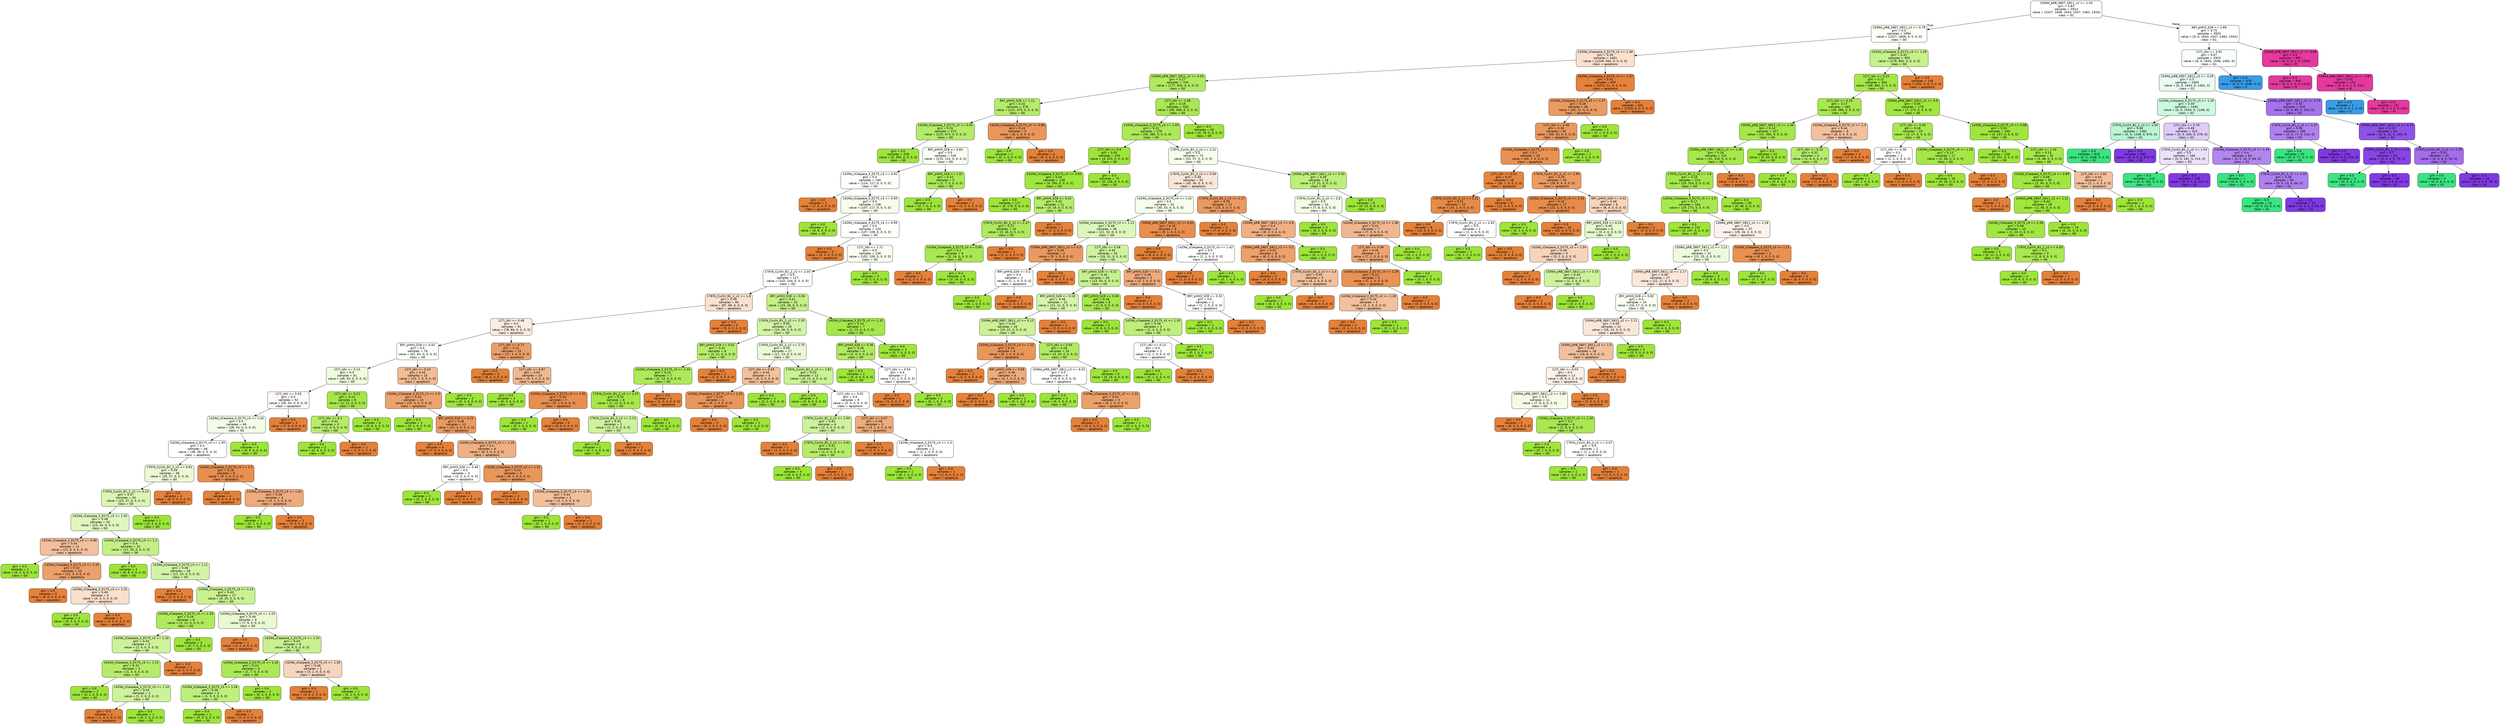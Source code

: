 digraph Tree {
node [shape=box, style="filled, rounded", color="black", fontname="helvetica"] ;
edge [fontname="helvetica"] ;
0 [label="150Nd_pRB_S807_S811_v2 <= 1.43\ngini = 0.83\nsamples = 5914\nvalue = [1527, 1606, 1643, 1547, 1462, 1554]\nclass = G1", fillcolor="#fefffe"] ;
1 [label="150Nd_pRB_S807_S811_v2 <= 0.79\ngini = 0.5\nsamples = 1994\nvalue = [1527, 1606, 0, 0, 0, 0]\nclass = G0", fillcolor="#fafef5"] ;
0 -> 1 [labeldistance=2.5, labelangle=45, headlabel="True"] ;
2 [label="142Nd_cCaspase_3_D175_v3 <= 1.48\ngini = 0.49\nsamples = 1401\nvalue = [1249, 944, 0, 0, 0, 0]\nclass = apoptosis", fillcolor="#f9e0cf"] ;
1 -> 2 ;
3 [label="150Nd_pRB_S807_S811_v2 <= 0.02\ngini = 0.27\nsamples = 704\nvalue = [177, 933, 0, 0, 0, 0]\nclass = G0", fillcolor="#b0ea5f"] ;
2 -> 3 ;
4 [label="89Y_pHH3_S28 <= 1.11\ngini = 0.32\nsamples = 378\nvalue = [121, 475, 0, 0, 0, 0]\nclass = G0", fillcolor="#b6ec6b"] ;
3 -> 4 ;
5 [label="142Nd_cCaspase_3_D175_v3 <= 0.91\ngini = 0.31\nsamples = 373\nvalue = [115, 474, 0, 0, 0, 0]\nclass = G0", fillcolor="#b5eb69"] ;
4 -> 5 ;
6 [label="gini = 0.0\nsamples = 228\nvalue = [0, 350, 0, 0, 0, 0]\nclass = G0", fillcolor="#9de539"] ;
5 -> 6 ;
7 [label="89Y_pHH3_S28 <= 0.83\ngini = 0.5\nsamples = 145\nvalue = [115, 124, 0, 0, 0, 0]\nclass = G0", fillcolor="#f8fdf1"] ;
5 -> 7 ;
8 [label="142Nd_cCaspase_3_D175_v3 <= 0.92\ngini = 0.5\nsamples = 140\nvalue = [114, 117, 0, 0, 0, 0]\nclass = G0", fillcolor="#fcfefa"] ;
7 -> 8 ;
9 [label="gini = 0.0\nsamples = 2\nvalue = [7, 0, 0, 0, 0, 0]\nclass = apoptosis", fillcolor="#e58139"] ;
8 -> 9 ;
10 [label="142Nd_cCaspase_3_D175_v3 <= 0.93\ngini = 0.5\nsamples = 138\nvalue = [107, 117, 0, 0, 0, 0]\nclass = G0", fillcolor="#f7fdee"] ;
8 -> 10 ;
11 [label="gini = 0.0\nsamples = 5\nvalue = [0, 8, 0, 0, 0, 0]\nclass = G0", fillcolor="#9de539"] ;
10 -> 11 ;
12 [label="142Nd_cCaspase_3_D175_v3 <= 0.95\ngini = 0.5\nsamples = 133\nvalue = [107, 109, 0, 0, 0, 0]\nclass = G0", fillcolor="#fdfffb"] ;
10 -> 12 ;
13 [label="gini = 0.0\nsamples = 3\nvalue = [5, 0, 0, 0, 0, 0]\nclass = apoptosis", fillcolor="#e58139"] ;
12 -> 13 ;
14 [label="127I_IdU <= 1.71\ngini = 0.5\nsamples = 130\nvalue = [102, 109, 0, 0, 0, 0]\nclass = G0", fillcolor="#f9fdf2"] ;
12 -> 14 ;
15 [label="176Yb_Cyclin_B1_2_v2 <= 2.03\ngini = 0.5\nsamples = 127\nvalue = [102, 104, 0, 0, 0, 0]\nclass = G0", fillcolor="#fdfefb"] ;
14 -> 15 ;
16 [label="176Yb_Cyclin_B1_2_v2 <= 1.8\ngini = 0.49\nsamples = 95\nvalue = [87, 66, 0, 0, 0, 0]\nclass = apoptosis", fillcolor="#f9e1cf"] ;
15 -> 16 ;
17 [label="127I_IdU <= 0.48\ngini = 0.5\nsamples = 91\nvalue = [78, 66, 0, 0, 0, 0]\nclass = apoptosis", fillcolor="#fbece1"] ;
16 -> 17 ;
18 [label="89Y_pHH3_S28 <= 0.02\ngini = 0.5\nsamples = 76\nvalue = [61, 62, 0, 0, 0, 0]\nclass = G0", fillcolor="#fdfffc"] ;
17 -> 18 ;
19 [label="127I_IdU <= 0.13\ngini = 0.5\nsamples = 61\nvalue = [46, 55, 0, 0, 0, 0]\nclass = G0", fillcolor="#effbdf"] ;
18 -> 19 ;
20 [label="127I_IdU <= 0.03\ngini = 0.5\nsamples = 52\nvalue = [45, 43, 0, 0, 0, 0]\nclass = apoptosis", fillcolor="#fef9f6"] ;
19 -> 20 ;
21 [label="142Nd_cCaspase_3_D175_v3 <= 1.42\ngini = 0.5\nsamples = 49\nvalue = [38, 43, 0, 0, 0, 0]\nclass = G0", fillcolor="#f4fce8"] ;
20 -> 21 ;
22 [label="142Nd_cCaspase_3_D175_v3 <= 1.35\ngini = 0.5\nsamples = 46\nvalue = [38, 38, 0, 0, 0, 0]\nclass = apoptosis", fillcolor="#ffffff"] ;
21 -> 22 ;
23 [label="176Yb_Cyclin_B1_2_v2 <= 0.61\ngini = 0.49\nsamples = 38\nvalue = [29, 37, 0, 0, 0, 0]\nclass = G0", fillcolor="#eaf9d4"] ;
22 -> 23 ;
24 [label="176Yb_Cyclin_B1_2_v2 <= 0.23\ngini = 0.47\nsamples = 34\nvalue = [23, 37, 0, 0, 0, 0]\nclass = G0", fillcolor="#daf5b4"] ;
23 -> 24 ;
25 [label="142Nd_cCaspase_3_D175_v3 <= 1.02\ngini = 0.48\nsamples = 33\nvalue = [23, 34, 0, 0, 0, 0]\nclass = G0", fillcolor="#dff7bf"] ;
24 -> 25 ;
26 [label="142Nd_cCaspase_3_D175_v3 <= 0.96\ngini = 0.44\nsamples = 11\nvalue = [12, 6, 0, 0, 0, 0]\nclass = apoptosis", fillcolor="#f2c09c"] ;
25 -> 26 ;
27 [label="gini = 0.0\nsamples = 1\nvalue = [0, 3, 0, 0, 0, 0]\nclass = G0", fillcolor="#9de539"] ;
26 -> 27 ;
28 [label="142Nd_cCaspase_3_D175_v3 <= 1.01\ngini = 0.32\nsamples = 10\nvalue = [12, 3, 0, 0, 0, 0]\nclass = apoptosis", fillcolor="#eca06a"] ;
26 -> 28 ;
29 [label="gini = 0.0\nsamples = 5\nvalue = [8, 0, 0, 0, 0, 0]\nclass = apoptosis", fillcolor="#e58139"] ;
28 -> 29 ;
30 [label="142Nd_cCaspase_3_D175_v3 <= 1.01\ngini = 0.49\nsamples = 5\nvalue = [4, 3, 0, 0, 0, 0]\nclass = apoptosis", fillcolor="#f8e0ce"] ;
28 -> 30 ;
31 [label="gini = 0.0\nsamples = 2\nvalue = [0, 3, 0, 0, 0, 0]\nclass = G0", fillcolor="#9de539"] ;
30 -> 31 ;
32 [label="gini = 0.0\nsamples = 3\nvalue = [4, 0, 0, 0, 0, 0]\nclass = apoptosis", fillcolor="#e58139"] ;
30 -> 32 ;
33 [label="142Nd_cCaspase_3_D175_v3 <= 1.1\ngini = 0.4\nsamples = 22\nvalue = [11, 28, 0, 0, 0, 0]\nclass = G0", fillcolor="#c4ef87"] ;
25 -> 33 ;
34 [label="gini = 0.0\nsamples = 4\nvalue = [0, 8, 0, 0, 0, 0]\nclass = G0", fillcolor="#9de539"] ;
33 -> 34 ;
35 [label="142Nd_cCaspase_3_D175_v3 <= 1.11\ngini = 0.46\nsamples = 18\nvalue = [11, 20, 0, 0, 0, 0]\nclass = G0", fillcolor="#d3f3a6"] ;
33 -> 35 ;
36 [label="gini = 0.0\nsamples = 1\nvalue = [2, 0, 0, 0, 0, 0]\nclass = apoptosis", fillcolor="#e58139"] ;
35 -> 36 ;
37 [label="142Nd_cCaspase_3_D175_v3 <= 1.23\ngini = 0.43\nsamples = 17\nvalue = [9, 20, 0, 0, 0, 0]\nclass = G0", fillcolor="#c9f192"] ;
35 -> 37 ;
38 [label="142Nd_cCaspase_3_D175_v3 <= 1.18\ngini = 0.26\nsamples = 8\nvalue = [2, 11, 0, 0, 0, 0]\nclass = G0", fillcolor="#afea5d"] ;
37 -> 38 ;
39 [label="142Nd_cCaspase_3_D175_v3 <= 1.16\ngini = 0.44\nsamples = 5\nvalue = [2, 4, 0, 0, 0, 0]\nclass = G0", fillcolor="#cef29c"] ;
38 -> 39 ;
40 [label="142Nd_cCaspase_3_D175_v3 <= 1.13\ngini = 0.32\nsamples = 4\nvalue = [1, 4, 0, 0, 0, 0]\nclass = G0", fillcolor="#b6ec6a"] ;
39 -> 40 ;
41 [label="gini = 0.0\nsamples = 2\nvalue = [0, 2, 0, 0, 0, 0]\nclass = G0", fillcolor="#9de539"] ;
40 -> 41 ;
42 [label="142Nd_cCaspase_3_D175_v3 <= 1.14\ngini = 0.44\nsamples = 2\nvalue = [1, 2, 0, 0, 0, 0]\nclass = G0", fillcolor="#cef29c"] ;
40 -> 42 ;
43 [label="gini = 0.0\nsamples = 1\nvalue = [1, 0, 0, 0, 0, 0]\nclass = apoptosis", fillcolor="#e58139"] ;
42 -> 43 ;
44 [label="gini = 0.0\nsamples = 1\nvalue = [0, 2, 0, 0, 0, 0]\nclass = G0", fillcolor="#9de539"] ;
42 -> 44 ;
45 [label="gini = 0.0\nsamples = 1\nvalue = [1, 0, 0, 0, 0, 0]\nclass = apoptosis", fillcolor="#e58139"] ;
39 -> 45 ;
46 [label="gini = 0.0\nsamples = 3\nvalue = [0, 7, 0, 0, 0, 0]\nclass = G0", fillcolor="#9de539"] ;
38 -> 46 ;
47 [label="142Nd_cCaspase_3_D175_v3 <= 1.25\ngini = 0.49\nsamples = 9\nvalue = [7, 9, 0, 0, 0, 0]\nclass = G0", fillcolor="#e9f9d3"] ;
37 -> 47 ;
48 [label="gini = 0.0\nsamples = 1\nvalue = [3, 0, 0, 0, 0, 0]\nclass = apoptosis", fillcolor="#e58139"] ;
47 -> 48 ;
49 [label="142Nd_cCaspase_3_D175_v3 <= 1.34\ngini = 0.43\nsamples = 8\nvalue = [4, 9, 0, 0, 0, 0]\nclass = G0", fillcolor="#c9f191"] ;
47 -> 49 ;
50 [label="142Nd_cCaspase_3_D175_v3 <= 1.26\ngini = 0.22\nsamples = 6\nvalue = [1, 7, 0, 0, 0, 0]\nclass = G0", fillcolor="#abe955"] ;
49 -> 50 ;
51 [label="142Nd_cCaspase_3_D175_v3 <= 1.26\ngini = 0.38\nsamples = 3\nvalue = [1, 3, 0, 0, 0, 0]\nclass = G0", fillcolor="#beee7b"] ;
50 -> 51 ;
52 [label="gini = 0.0\nsamples = 2\nvalue = [0, 3, 0, 0, 0, 0]\nclass = G0", fillcolor="#9de539"] ;
51 -> 52 ;
53 [label="gini = 0.0\nsamples = 1\nvalue = [1, 0, 0, 0, 0, 0]\nclass = apoptosis", fillcolor="#e58139"] ;
51 -> 53 ;
54 [label="gini = 0.0\nsamples = 3\nvalue = [0, 4, 0, 0, 0, 0]\nclass = G0", fillcolor="#9de539"] ;
50 -> 54 ;
55 [label="142Nd_cCaspase_3_D175_v3 <= 1.35\ngini = 0.48\nsamples = 2\nvalue = [3, 2, 0, 0, 0, 0]\nclass = apoptosis", fillcolor="#f6d5bd"] ;
49 -> 55 ;
56 [label="gini = 0.0\nsamples = 1\nvalue = [3, 0, 0, 0, 0, 0]\nclass = apoptosis", fillcolor="#e58139"] ;
55 -> 56 ;
57 [label="gini = 0.0\nsamples = 1\nvalue = [0, 2, 0, 0, 0, 0]\nclass = G0", fillcolor="#9de539"] ;
55 -> 57 ;
58 [label="gini = 0.0\nsamples = 1\nvalue = [0, 3, 0, 0, 0, 0]\nclass = G0", fillcolor="#9de539"] ;
24 -> 58 ;
59 [label="gini = 0.0\nsamples = 4\nvalue = [6, 0, 0, 0, 0, 0]\nclass = apoptosis", fillcolor="#e58139"] ;
23 -> 59 ;
60 [label="142Nd_cCaspase_3_D175_v3 <= 1.4\ngini = 0.18\nsamples = 8\nvalue = [9, 1, 0, 0, 0, 0]\nclass = apoptosis", fillcolor="#e88f4f"] ;
22 -> 60 ;
61 [label="gini = 0.0\nsamples = 4\nvalue = [6, 0, 0, 0, 0, 0]\nclass = apoptosis", fillcolor="#e58139"] ;
60 -> 61 ;
62 [label="142Nd_cCaspase_3_D175_v3 <= 1.41\ngini = 0.38\nsamples = 4\nvalue = [3, 1, 0, 0, 0, 0]\nclass = apoptosis", fillcolor="#eeab7b"] ;
60 -> 62 ;
63 [label="gini = 0.0\nsamples = 1\nvalue = [0, 1, 0, 0, 0, 0]\nclass = G0", fillcolor="#9de539"] ;
62 -> 63 ;
64 [label="gini = 0.0\nsamples = 3\nvalue = [3, 0, 0, 0, 0, 0]\nclass = apoptosis", fillcolor="#e58139"] ;
62 -> 64 ;
65 [label="gini = 0.0\nsamples = 3\nvalue = [0, 5, 0, 0, 0, 0]\nclass = G0", fillcolor="#9de539"] ;
21 -> 65 ;
66 [label="gini = 0.0\nsamples = 3\nvalue = [7, 0, 0, 0, 0, 0]\nclass = apoptosis", fillcolor="#e58139"] ;
20 -> 66 ;
67 [label="127I_IdU <= 0.21\ngini = 0.14\nsamples = 9\nvalue = [1, 12, 0, 0, 0, 0]\nclass = G0", fillcolor="#a5e749"] ;
19 -> 67 ;
68 [label="127I_IdU <= 0.2\ngini = 0.32\nsamples = 3\nvalue = [1, 4, 0, 0, 0, 0]\nclass = G0", fillcolor="#b6ec6a"] ;
67 -> 68 ;
69 [label="gini = 0.0\nsamples = 2\nvalue = [0, 4, 0, 0, 0, 0]\nclass = G0", fillcolor="#9de539"] ;
68 -> 69 ;
70 [label="gini = 0.0\nsamples = 1\nvalue = [1, 0, 0, 0, 0, 0]\nclass = apoptosis", fillcolor="#e58139"] ;
68 -> 70 ;
71 [label="gini = 0.0\nsamples = 6\nvalue = [0, 8, 0, 0, 0, 0]\nclass = G0", fillcolor="#9de539"] ;
67 -> 71 ;
72 [label="127I_IdU <= 0.23\ngini = 0.43\nsamples = 15\nvalue = [15, 7, 0, 0, 0, 0]\nclass = apoptosis", fillcolor="#f1bc95"] ;
18 -> 72 ;
73 [label="142Nd_cCaspase_3_D175_v3 <= 1.0\ngini = 0.33\nsamples = 13\nvalue = [15, 4, 0, 0, 0, 0]\nclass = apoptosis", fillcolor="#eca36e"] ;
72 -> 73 ;
74 [label="gini = 0.0\nsamples = 1\nvalue = [0, 1, 0, 0, 0, 0]\nclass = G0", fillcolor="#9de539"] ;
73 -> 74 ;
75 [label="89Y_pHH3_S28 <= 0.23\ngini = 0.28\nsamples = 12\nvalue = [15, 3, 0, 0, 0, 0]\nclass = apoptosis", fillcolor="#ea9a61"] ;
73 -> 75 ;
76 [label="gini = 0.0\nsamples = 4\nvalue = [7, 0, 0, 0, 0, 0]\nclass = apoptosis", fillcolor="#e58139"] ;
75 -> 76 ;
77 [label="142Nd_cCaspase_3_D175_v3 <= 1.16\ngini = 0.4\nsamples = 8\nvalue = [8, 3, 0, 0, 0, 0]\nclass = apoptosis", fillcolor="#efb083"] ;
75 -> 77 ;
78 [label="89Y_pHH3_S28 <= 0.48\ngini = 0.5\nsamples = 3\nvalue = [2, 2, 0, 0, 0, 0]\nclass = apoptosis", fillcolor="#ffffff"] ;
77 -> 78 ;
79 [label="gini = 0.0\nsamples = 2\nvalue = [0, 2, 0, 0, 0, 0]\nclass = G0", fillcolor="#9de539"] ;
78 -> 79 ;
80 [label="gini = 0.0\nsamples = 1\nvalue = [2, 0, 0, 0, 0, 0]\nclass = apoptosis", fillcolor="#e58139"] ;
78 -> 80 ;
81 [label="142Nd_cCaspase_3_D175_v3 <= 1.21\ngini = 0.24\nsamples = 5\nvalue = [6, 1, 0, 0, 0, 0]\nclass = apoptosis", fillcolor="#e9965a"] ;
77 -> 81 ;
82 [label="gini = 0.0\nsamples = 3\nvalue = [4, 0, 0, 0, 0, 0]\nclass = apoptosis", fillcolor="#e58139"] ;
81 -> 82 ;
83 [label="142Nd_cCaspase_3_D175_v3 <= 1.34\ngini = 0.44\nsamples = 2\nvalue = [2, 1, 0, 0, 0, 0]\nclass = apoptosis", fillcolor="#f2c09c"] ;
81 -> 83 ;
84 [label="gini = 0.0\nsamples = 1\nvalue = [0, 1, 0, 0, 0, 0]\nclass = G0", fillcolor="#9de539"] ;
83 -> 84 ;
85 [label="gini = 0.0\nsamples = 1\nvalue = [2, 0, 0, 0, 0, 0]\nclass = apoptosis", fillcolor="#e58139"] ;
83 -> 85 ;
86 [label="gini = 0.0\nsamples = 2\nvalue = [0, 3, 0, 0, 0, 0]\nclass = G0", fillcolor="#9de539"] ;
72 -> 86 ;
87 [label="127I_IdU <= 0.77\ngini = 0.31\nsamples = 15\nvalue = [17, 4, 0, 0, 0, 0]\nclass = apoptosis", fillcolor="#eb9f68"] ;
17 -> 87 ;
88 [label="gini = 0.0\nsamples = 5\nvalue = [8, 0, 0, 0, 0, 0]\nclass = apoptosis", fillcolor="#e58139"] ;
87 -> 88 ;
89 [label="127I_IdU <= 0.87\ngini = 0.43\nsamples = 10\nvalue = [9, 4, 0, 0, 0, 0]\nclass = apoptosis", fillcolor="#f1b991"] ;
87 -> 89 ;
90 [label="gini = 0.0\nsamples = 3\nvalue = [0, 3, 0, 0, 0, 0]\nclass = G0", fillcolor="#9de539"] ;
89 -> 90 ;
91 [label="142Nd_cCaspase_3_D175_v3 <= 1.02\ngini = 0.18\nsamples = 7\nvalue = [9, 1, 0, 0, 0, 0]\nclass = apoptosis", fillcolor="#e88f4f"] ;
89 -> 91 ;
92 [label="gini = 0.0\nsamples = 1\nvalue = [0, 1, 0, 0, 0, 0]\nclass = G0", fillcolor="#9de539"] ;
91 -> 92 ;
93 [label="gini = 0.0\nsamples = 6\nvalue = [9, 0, 0, 0, 0, 0]\nclass = apoptosis", fillcolor="#e58139"] ;
91 -> 93 ;
94 [label="gini = 0.0\nsamples = 4\nvalue = [9, 0, 0, 0, 0, 0]\nclass = apoptosis", fillcolor="#e58139"] ;
16 -> 94 ;
95 [label="89Y_pHH3_S28 <= 0.06\ngini = 0.41\nsamples = 32\nvalue = [15, 38, 0, 0, 0, 0]\nclass = G0", fillcolor="#c4ef87"] ;
15 -> 95 ;
96 [label="176Yb_Cyclin_B1_2_v2 <= 2.55\ngini = 0.45\nsamples = 25\nvalue = [14, 26, 0, 0, 0, 0]\nclass = G0", fillcolor="#d2f3a4"] ;
95 -> 96 ;
97 [label="89Y_pHH3_S28 <= 0.02\ngini = 0.32\nsamples = 8\nvalue = [3, 12, 0, 0, 0, 0]\nclass = G0", fillcolor="#b6ec6a"] ;
96 -> 97 ;
98 [label="142Nd_cCaspase_3_D175_v3 <= 1.34\ngini = 0.24\nsamples = 7\nvalue = [2, 12, 0, 0, 0, 0]\nclass = G0", fillcolor="#ade95a"] ;
97 -> 98 ;
99 [label="176Yb_Cyclin_B1_2_v2 <= 2.25\ngini = 0.14\nsamples = 6\nvalue = [1, 12, 0, 0, 0, 0]\nclass = G0", fillcolor="#a5e749"] ;
98 -> 99 ;
100 [label="176Yb_Cyclin_B1_2_v2 <= 2.13\ngini = 0.44\nsamples = 2\nvalue = [1, 2, 0, 0, 0, 0]\nclass = G0", fillcolor="#cef29c"] ;
99 -> 100 ;
101 [label="gini = 0.0\nsamples = 1\nvalue = [0, 2, 0, 0, 0, 0]\nclass = G0", fillcolor="#9de539"] ;
100 -> 101 ;
102 [label="gini = 0.0\nsamples = 1\nvalue = [1, 0, 0, 0, 0, 0]\nclass = apoptosis", fillcolor="#e58139"] ;
100 -> 102 ;
103 [label="gini = 0.0\nsamples = 4\nvalue = [0, 10, 0, 0, 0, 0]\nclass = G0", fillcolor="#9de539"] ;
99 -> 103 ;
104 [label="gini = 0.0\nsamples = 1\nvalue = [1, 0, 0, 0, 0, 0]\nclass = apoptosis", fillcolor="#e58139"] ;
98 -> 104 ;
105 [label="gini = 0.0\nsamples = 1\nvalue = [1, 0, 0, 0, 0, 0]\nclass = apoptosis", fillcolor="#e58139"] ;
97 -> 105 ;
106 [label="176Yb_Cyclin_B1_2_v2 <= 2.75\ngini = 0.49\nsamples = 17\nvalue = [11, 14, 0, 0, 0, 0]\nclass = G0", fillcolor="#eaf9d5"] ;
96 -> 106 ;
107 [label="127I_IdU <= 0.29\ngini = 0.44\nsamples = 5\nvalue = [6, 3, 0, 0, 0, 0]\nclass = apoptosis", fillcolor="#f2c09c"] ;
106 -> 107 ;
108 [label="142Nd_cCaspase_3_D175_v3 <= 1.22\ngini = 0.24\nsamples = 4\nvalue = [6, 1, 0, 0, 0, 0]\nclass = apoptosis", fillcolor="#e9965a"] ;
107 -> 108 ;
109 [label="gini = 0.0\nsamples = 3\nvalue = [6, 0, 0, 0, 0, 0]\nclass = apoptosis", fillcolor="#e58139"] ;
108 -> 109 ;
110 [label="gini = 0.0\nsamples = 1\nvalue = [0, 1, 0, 0, 0, 0]\nclass = G0", fillcolor="#9de539"] ;
108 -> 110 ;
111 [label="gini = 0.0\nsamples = 1\nvalue = [0, 2, 0, 0, 0, 0]\nclass = G0", fillcolor="#9de539"] ;
107 -> 111 ;
112 [label="176Yb_Cyclin_B1_2_v2 <= 2.82\ngini = 0.43\nsamples = 12\nvalue = [5, 11, 0, 0, 0, 0]\nclass = G0", fillcolor="#caf193"] ;
106 -> 112 ;
113 [label="gini = 0.0\nsamples = 3\nvalue = [0, 6, 0, 0, 0, 0]\nclass = G0", fillcolor="#9de539"] ;
112 -> 113 ;
114 [label="127I_IdU <= 0.02\ngini = 0.5\nsamples = 9\nvalue = [5, 5, 0, 0, 0, 0]\nclass = apoptosis", fillcolor="#ffffff"] ;
112 -> 114 ;
115 [label="176Yb_Cyclin_B1_2_v2 <= 2.94\ngini = 0.44\nsamples = 6\nvalue = [2, 4, 0, 0, 0, 0]\nclass = G0", fillcolor="#cef29c"] ;
114 -> 115 ;
116 [label="gini = 0.0\nsamples = 1\nvalue = [1, 0, 0, 0, 0, 0]\nclass = apoptosis", fillcolor="#e58139"] ;
115 -> 116 ;
117 [label="176Yb_Cyclin_B1_2_v2 <= 3.61\ngini = 0.32\nsamples = 5\nvalue = [1, 4, 0, 0, 0, 0]\nclass = G0", fillcolor="#b6ec6a"] ;
115 -> 117 ;
118 [label="gini = 0.0\nsamples = 4\nvalue = [0, 4, 0, 0, 0, 0]\nclass = G0", fillcolor="#9de539"] ;
117 -> 118 ;
119 [label="gini = 0.0\nsamples = 1\nvalue = [1, 0, 0, 0, 0, 0]\nclass = apoptosis", fillcolor="#e58139"] ;
117 -> 119 ;
120 [label="127I_IdU <= 0.07\ngini = 0.38\nsamples = 3\nvalue = [3, 1, 0, 0, 0, 0]\nclass = apoptosis", fillcolor="#eeab7b"] ;
114 -> 120 ;
121 [label="gini = 0.0\nsamples = 1\nvalue = [2, 0, 0, 0, 0, 0]\nclass = apoptosis", fillcolor="#e58139"] ;
120 -> 121 ;
122 [label="142Nd_cCaspase_3_D175_v3 <= 1.3\ngini = 0.5\nsamples = 2\nvalue = [1, 1, 0, 0, 0, 0]\nclass = apoptosis", fillcolor="#ffffff"] ;
120 -> 122 ;
123 [label="gini = 0.0\nsamples = 1\nvalue = [0, 1, 0, 0, 0, 0]\nclass = G0", fillcolor="#9de539"] ;
122 -> 123 ;
124 [label="gini = 0.0\nsamples = 1\nvalue = [1, 0, 0, 0, 0, 0]\nclass = apoptosis", fillcolor="#e58139"] ;
122 -> 124 ;
125 [label="142Nd_cCaspase_3_D175_v3 <= 1.31\ngini = 0.14\nsamples = 7\nvalue = [1, 12, 0, 0, 0, 0]\nclass = G0", fillcolor="#a5e749"] ;
95 -> 125 ;
126 [label="89Y_pHH3_S28 <= 0.36\ngini = 0.28\nsamples = 4\nvalue = [1, 5, 0, 0, 0, 0]\nclass = G0", fillcolor="#b1ea61"] ;
125 -> 126 ;
127 [label="gini = 0.0\nsamples = 2\nvalue = [0, 4, 0, 0, 0, 0]\nclass = G0", fillcolor="#9de539"] ;
126 -> 127 ;
128 [label="127I_IdU <= 0.34\ngini = 0.5\nsamples = 2\nvalue = [1, 1, 0, 0, 0, 0]\nclass = apoptosis", fillcolor="#ffffff"] ;
126 -> 128 ;
129 [label="gini = 0.0\nsamples = 1\nvalue = [1, 0, 0, 0, 0, 0]\nclass = apoptosis", fillcolor="#e58139"] ;
128 -> 129 ;
130 [label="gini = 0.0\nsamples = 1\nvalue = [0, 1, 0, 0, 0, 0]\nclass = G0", fillcolor="#9de539"] ;
128 -> 130 ;
131 [label="gini = 0.0\nsamples = 3\nvalue = [0, 7, 0, 0, 0, 0]\nclass = G0", fillcolor="#9de539"] ;
125 -> 131 ;
132 [label="gini = 0.0\nsamples = 3\nvalue = [0, 5, 0, 0, 0, 0]\nclass = G0", fillcolor="#9de539"] ;
14 -> 132 ;
133 [label="89Y_pHH3_S28 <= 1.01\ngini = 0.22\nsamples = 5\nvalue = [1, 7, 0, 0, 0, 0]\nclass = G0", fillcolor="#abe955"] ;
7 -> 133 ;
134 [label="gini = 0.0\nsamples = 4\nvalue = [0, 7, 0, 0, 0, 0]\nclass = G0", fillcolor="#9de539"] ;
133 -> 134 ;
135 [label="gini = 0.0\nsamples = 1\nvalue = [1, 0, 0, 0, 0, 0]\nclass = apoptosis", fillcolor="#e58139"] ;
133 -> 135 ;
136 [label="142Nd_cCaspase_3_D175_v3 <= 0.86\ngini = 0.24\nsamples = 5\nvalue = [6, 1, 0, 0, 0, 0]\nclass = apoptosis", fillcolor="#e9965a"] ;
4 -> 136 ;
137 [label="gini = 0.0\nsamples = 1\nvalue = [0, 1, 0, 0, 0, 0]\nclass = G0", fillcolor="#9de539"] ;
136 -> 137 ;
138 [label="gini = 0.0\nsamples = 4\nvalue = [6, 0, 0, 0, 0, 0]\nclass = apoptosis", fillcolor="#e58139"] ;
136 -> 138 ;
139 [label="127I_IdU <= 1.08\ngini = 0.19\nsamples = 326\nvalue = [56, 458, 0, 0, 0, 0]\nclass = G0", fillcolor="#a9e851"] ;
3 -> 139 ;
140 [label="142Nd_cCaspase_3_D175_v3 <= 1.05\ngini = 0.22\nsamples = 276\nvalue = [56, 380, 0, 0, 0, 0]\nclass = G0", fillcolor="#abe956"] ;
139 -> 140 ;
141 [label="127I_IdU <= 0.0\ngini = 0.02\nsamples = 203\nvalue = [4, 323, 0, 0, 0, 0]\nclass = G0", fillcolor="#9ee53b"] ;
140 -> 141 ;
142 [label="142Nd_cCaspase_3_D175_v3 <= 0.94\ngini = 0.04\nsamples = 128\nvalue = [4, 195, 0, 0, 0, 0]\nclass = G0", fillcolor="#9fe63d"] ;
141 -> 142 ;
143 [label="gini = 0.0\nsamples = 117\nvalue = [0, 179, 0, 0, 0, 0]\nclass = G0", fillcolor="#9de539"] ;
142 -> 143 ;
144 [label="89Y_pHH3_S28 <= 0.41\ngini = 0.32\nsamples = 11\nvalue = [4, 16, 0, 0, 0, 0]\nclass = G0", fillcolor="#b6ec6a"] ;
142 -> 144 ;
145 [label="176Yb_Cyclin_B1_2_v2 <= 2.47\ngini = 0.27\nsamples = 10\nvalue = [3, 16, 0, 0, 0, 0]\nclass = G0", fillcolor="#afea5e"] ;
144 -> 145 ;
146 [label="142Nd_cCaspase_3_D175_v3 <= 0.95\ngini = 0.2\nsamples = 9\nvalue = [2, 16, 0, 0, 0, 0]\nclass = G0", fillcolor="#a9e852"] ;
145 -> 146 ;
147 [label="gini = 0.0\nsamples = 1\nvalue = [2, 0, 0, 0, 0, 0]\nclass = apoptosis", fillcolor="#e58139"] ;
146 -> 147 ;
148 [label="gini = 0.0\nsamples = 8\nvalue = [0, 16, 0, 0, 0, 0]\nclass = G0", fillcolor="#9de539"] ;
146 -> 148 ;
149 [label="gini = 0.0\nsamples = 1\nvalue = [1, 0, 0, 0, 0, 0]\nclass = apoptosis", fillcolor="#e58139"] ;
145 -> 149 ;
150 [label="gini = 0.0\nsamples = 1\nvalue = [1, 0, 0, 0, 0, 0]\nclass = apoptosis", fillcolor="#e58139"] ;
144 -> 150 ;
151 [label="gini = 0.0\nsamples = 75\nvalue = [0, 128, 0, 0, 0, 0]\nclass = G0", fillcolor="#9de539"] ;
141 -> 151 ;
152 [label="176Yb_Cyclin_B1_2_v2 <= 2.21\ngini = 0.5\nsamples = 73\nvalue = [52, 57, 0, 0, 0, 0]\nclass = G0", fillcolor="#f6fdee"] ;
140 -> 152 ;
153 [label="176Yb_Cyclin_B1_2_v2 <= 0.59\ngini = 0.49\nsamples = 55\nvalue = [45, 36, 0, 0, 0, 0]\nclass = apoptosis", fillcolor="#fae6d7"] ;
152 -> 153 ;
154 [label="142Nd_cCaspase_3_D175_v3 <= 1.41\ngini = 0.5\nsamples = 42\nvalue = [30, 33, 0, 0, 0, 0]\nclass = G0", fillcolor="#f6fded"] ;
153 -> 154 ;
155 [label="142Nd_cCaspase_3_D175_v3 <= 1.11\ngini = 0.48\nsamples = 36\nvalue = [21, 32, 0, 0, 0, 0]\nclass = G0", fillcolor="#ddf6bb"] ;
154 -> 155 ;
156 [label="150Nd_pRB_S807_S811_v2 <= 0.2\ngini = 0.28\nsamples = 4\nvalue = [5, 1, 0, 0, 0, 0]\nclass = apoptosis", fillcolor="#ea9a61"] ;
155 -> 156 ;
157 [label="89Y_pHH3_S28 <= 0.2\ngini = 0.5\nsamples = 2\nvalue = [1, 1, 0, 0, 0, 0]\nclass = apoptosis", fillcolor="#ffffff"] ;
156 -> 157 ;
158 [label="gini = 0.0\nsamples = 1\nvalue = [0, 1, 0, 0, 0, 0]\nclass = G0", fillcolor="#9de539"] ;
157 -> 158 ;
159 [label="gini = 0.0\nsamples = 1\nvalue = [1, 0, 0, 0, 0, 0]\nclass = apoptosis", fillcolor="#e58139"] ;
157 -> 159 ;
160 [label="gini = 0.0\nsamples = 2\nvalue = [4, 0, 0, 0, 0, 0]\nclass = apoptosis", fillcolor="#e58139"] ;
156 -> 160 ;
161 [label="127I_IdU <= 0.58\ngini = 0.45\nsamples = 32\nvalue = [16, 31, 0, 0, 0, 0]\nclass = G0", fillcolor="#d0f29f"] ;
155 -> 161 ;
162 [label="89Y_pHH3_S28 <= 0.22\ngini = 0.42\nsamples = 29\nvalue = [13, 30, 0, 0, 0, 0]\nclass = G0", fillcolor="#c7f08f"] ;
161 -> 162 ;
163 [label="89Y_pHH3_S28 <= 0.18\ngini = 0.46\nsamples = 21\nvalue = [12, 21, 0, 0, 0, 0]\nclass = G0", fillcolor="#d5f4aa"] ;
162 -> 163 ;
164 [label="150Nd_pRB_S807_S811_v2 <= 0.13\ngini = 0.44\nsamples = 20\nvalue = [10, 21, 0, 0, 0, 0]\nclass = G0", fillcolor="#ccf197"] ;
163 -> 164 ;
165 [label="142Nd_cCaspase_3_D175_v3 <= 1.22\ngini = 0.24\nsamples = 6\nvalue = [6, 1, 0, 0, 0, 0]\nclass = apoptosis", fillcolor="#e9965a"] ;
164 -> 165 ;
166 [label="gini = 0.0\nsamples = 2\nvalue = [3, 0, 0, 0, 0, 0]\nclass = apoptosis", fillcolor="#e58139"] ;
165 -> 166 ;
167 [label="89Y_pHH3_S28 <= 0.08\ngini = 0.38\nsamples = 4\nvalue = [3, 1, 0, 0, 0, 0]\nclass = apoptosis", fillcolor="#eeab7b"] ;
165 -> 167 ;
168 [label="gini = 0.0\nsamples = 3\nvalue = [3, 0, 0, 0, 0, 0]\nclass = apoptosis", fillcolor="#e58139"] ;
167 -> 168 ;
169 [label="gini = 0.0\nsamples = 1\nvalue = [0, 1, 0, 0, 0, 0]\nclass = G0", fillcolor="#9de539"] ;
167 -> 169 ;
170 [label="127I_IdU <= 0.04\ngini = 0.28\nsamples = 14\nvalue = [4, 20, 0, 0, 0, 0]\nclass = G0", fillcolor="#b1ea61"] ;
164 -> 170 ;
171 [label="150Nd_pRB_S807_S811_v2 <= 0.52\ngini = 0.5\nsamples = 6\nvalue = [4, 4, 0, 0, 0, 0]\nclass = apoptosis", fillcolor="#ffffff"] ;
170 -> 171 ;
172 [label="gini = 0.0\nsamples = 3\nvalue = [0, 3, 0, 0, 0, 0]\nclass = G0", fillcolor="#9de539"] ;
171 -> 172 ;
173 [label="142Nd_cCaspase_3_D175_v3 <= 1.31\ngini = 0.32\nsamples = 3\nvalue = [4, 1, 0, 0, 0, 0]\nclass = apoptosis", fillcolor="#eca06a"] ;
171 -> 173 ;
174 [label="gini = 0.0\nsamples = 2\nvalue = [4, 0, 0, 0, 0, 0]\nclass = apoptosis", fillcolor="#e58139"] ;
173 -> 174 ;
175 [label="gini = 0.0\nsamples = 1\nvalue = [0, 1, 0, 0, 0, 0]\nclass = G0", fillcolor="#9de539"] ;
173 -> 175 ;
176 [label="gini = 0.0\nsamples = 8\nvalue = [0, 16, 0, 0, 0, 0]\nclass = G0", fillcolor="#9de539"] ;
170 -> 176 ;
177 [label="gini = 0.0\nsamples = 1\nvalue = [2, 0, 0, 0, 0, 0]\nclass = apoptosis", fillcolor="#e58139"] ;
163 -> 177 ;
178 [label="89Y_pHH3_S28 <= 0.46\ngini = 0.18\nsamples = 8\nvalue = [1, 9, 0, 0, 0, 0]\nclass = G0", fillcolor="#a8e84f"] ;
162 -> 178 ;
179 [label="gini = 0.0\nsamples = 5\nvalue = [0, 6, 0, 0, 0, 0]\nclass = G0", fillcolor="#9de539"] ;
178 -> 179 ;
180 [label="142Nd_cCaspase_3_D175_v3 <= 1.33\ngini = 0.38\nsamples = 3\nvalue = [1, 3, 0, 0, 0, 0]\nclass = G0", fillcolor="#beee7b"] ;
178 -> 180 ;
181 [label="127I_IdU <= 0.13\ngini = 0.5\nsamples = 2\nvalue = [1, 1, 0, 0, 0, 0]\nclass = apoptosis", fillcolor="#ffffff"] ;
180 -> 181 ;
182 [label="gini = 0.0\nsamples = 1\nvalue = [0, 1, 0, 0, 0, 0]\nclass = G0", fillcolor="#9de539"] ;
181 -> 182 ;
183 [label="gini = 0.0\nsamples = 1\nvalue = [1, 0, 0, 0, 0, 0]\nclass = apoptosis", fillcolor="#e58139"] ;
181 -> 183 ;
184 [label="gini = 0.0\nsamples = 1\nvalue = [0, 2, 0, 0, 0, 0]\nclass = G0", fillcolor="#9de539"] ;
180 -> 184 ;
185 [label="89Y_pHH3_S28 <= 0.1\ngini = 0.38\nsamples = 3\nvalue = [3, 1, 0, 0, 0, 0]\nclass = apoptosis", fillcolor="#eeab7b"] ;
161 -> 185 ;
186 [label="gini = 0.0\nsamples = 1\nvalue = [2, 0, 0, 0, 0, 0]\nclass = apoptosis", fillcolor="#e58139"] ;
185 -> 186 ;
187 [label="89Y_pHH3_S28 <= 0.32\ngini = 0.5\nsamples = 2\nvalue = [1, 1, 0, 0, 0, 0]\nclass = apoptosis", fillcolor="#ffffff"] ;
185 -> 187 ;
188 [label="gini = 0.0\nsamples = 1\nvalue = [0, 1, 0, 0, 0, 0]\nclass = G0", fillcolor="#9de539"] ;
187 -> 188 ;
189 [label="gini = 0.0\nsamples = 1\nvalue = [1, 0, 0, 0, 0, 0]\nclass = apoptosis", fillcolor="#e58139"] ;
187 -> 189 ;
190 [label="150Nd_pRB_S807_S811_v2 <= 0.52\ngini = 0.18\nsamples = 6\nvalue = [9, 1, 0, 0, 0, 0]\nclass = apoptosis", fillcolor="#e88f4f"] ;
154 -> 190 ;
191 [label="gini = 0.0\nsamples = 4\nvalue = [8, 0, 0, 0, 0, 0]\nclass = apoptosis", fillcolor="#e58139"] ;
190 -> 191 ;
192 [label="142Nd_cCaspase_3_D175_v3 <= 1.42\ngini = 0.5\nsamples = 2\nvalue = [1, 1, 0, 0, 0, 0]\nclass = apoptosis", fillcolor="#ffffff"] ;
190 -> 192 ;
193 [label="gini = 0.0\nsamples = 1\nvalue = [1, 0, 0, 0, 0, 0]\nclass = apoptosis", fillcolor="#e58139"] ;
192 -> 193 ;
194 [label="gini = 0.0\nsamples = 1\nvalue = [0, 1, 0, 0, 0, 0]\nclass = G0", fillcolor="#9de539"] ;
192 -> 194 ;
195 [label="176Yb_Cyclin_B1_2_v2 <= 1.17\ngini = 0.28\nsamples = 13\nvalue = [15, 3, 0, 0, 0, 0]\nclass = apoptosis", fillcolor="#ea9a61"] ;
153 -> 195 ;
196 [label="gini = 0.0\nsamples = 4\nvalue = [7, 0, 0, 0, 0, 0]\nclass = apoptosis", fillcolor="#e58139"] ;
195 -> 196 ;
197 [label="150Nd_pRB_S807_S811_v2 <= 0.6\ngini = 0.4\nsamples = 9\nvalue = [8, 3, 0, 0, 0, 0]\nclass = apoptosis", fillcolor="#efb083"] ;
195 -> 197 ;
198 [label="150Nd_pRB_S807_S811_v2 <= 0.2\ngini = 0.32\nsamples = 8\nvalue = [8, 2, 0, 0, 0, 0]\nclass = apoptosis", fillcolor="#eca06a"] ;
197 -> 198 ;
199 [label="gini = 0.0\nsamples = 3\nvalue = [4, 0, 0, 0, 0, 0]\nclass = apoptosis", fillcolor="#e58139"] ;
198 -> 199 ;
200 [label="176Yb_Cyclin_B1_2_v2 <= 1.4\ngini = 0.44\nsamples = 5\nvalue = [4, 2, 0, 0, 0, 0]\nclass = apoptosis", fillcolor="#f2c09c"] ;
198 -> 200 ;
201 [label="gini = 0.0\nsamples = 1\nvalue = [0, 2, 0, 0, 0, 0]\nclass = G0", fillcolor="#9de539"] ;
200 -> 201 ;
202 [label="gini = 0.0\nsamples = 4\nvalue = [4, 0, 0, 0, 0, 0]\nclass = apoptosis", fillcolor="#e58139"] ;
200 -> 202 ;
203 [label="gini = 0.0\nsamples = 1\nvalue = [0, 1, 0, 0, 0, 0]\nclass = G0", fillcolor="#9de539"] ;
197 -> 203 ;
204 [label="150Nd_pRB_S807_S811_v2 <= 0.55\ngini = 0.38\nsamples = 18\nvalue = [7, 21, 0, 0, 0, 0]\nclass = G0", fillcolor="#beee7b"] ;
152 -> 204 ;
205 [label="176Yb_Cyclin_B1_2_v2 <= 2.8\ngini = 0.5\nsamples = 10\nvalue = [7, 8, 0, 0, 0, 0]\nclass = G0", fillcolor="#f3fce6"] ;
204 -> 205 ;
206 [label="gini = 0.0\nsamples = 3\nvalue = [0, 5, 0, 0, 0, 0]\nclass = G0", fillcolor="#9de539"] ;
205 -> 206 ;
207 [label="142Nd_cCaspase_3_D175_v3 <= 1.38\ngini = 0.42\nsamples = 7\nvalue = [7, 3, 0, 0, 0, 0]\nclass = apoptosis", fillcolor="#f0b78e"] ;
205 -> 207 ;
208 [label="127I_IdU <= 0.49\ngini = 0.35\nsamples = 6\nvalue = [7, 2, 0, 0, 0, 0]\nclass = apoptosis", fillcolor="#eca572"] ;
207 -> 208 ;
209 [label="142Nd_cCaspase_3_D175_v3 <= 1.29\ngini = 0.22\nsamples = 5\nvalue = [7, 1, 0, 0, 0, 0]\nclass = apoptosis", fillcolor="#e99355"] ;
208 -> 209 ;
210 [label="142Nd_cCaspase_3_D175_v3 <= 1.28\ngini = 0.44\nsamples = 3\nvalue = [2, 1, 0, 0, 0, 0]\nclass = apoptosis", fillcolor="#f2c09c"] ;
209 -> 210 ;
211 [label="gini = 0.0\nsamples = 2\nvalue = [2, 0, 0, 0, 0, 0]\nclass = apoptosis", fillcolor="#e58139"] ;
210 -> 211 ;
212 [label="gini = 0.0\nsamples = 1\nvalue = [0, 1, 0, 0, 0, 0]\nclass = G0", fillcolor="#9de539"] ;
210 -> 212 ;
213 [label="gini = 0.0\nsamples = 2\nvalue = [5, 0, 0, 0, 0, 0]\nclass = apoptosis", fillcolor="#e58139"] ;
209 -> 213 ;
214 [label="gini = 0.0\nsamples = 1\nvalue = [0, 1, 0, 0, 0, 0]\nclass = G0", fillcolor="#9de539"] ;
208 -> 214 ;
215 [label="gini = 0.0\nsamples = 1\nvalue = [0, 1, 0, 0, 0, 0]\nclass = G0", fillcolor="#9de539"] ;
207 -> 215 ;
216 [label="gini = 0.0\nsamples = 8\nvalue = [0, 13, 0, 0, 0, 0]\nclass = G0", fillcolor="#9de539"] ;
204 -> 216 ;
217 [label="gini = 0.0\nsamples = 50\nvalue = [0, 78, 0, 0, 0, 0]\nclass = G0", fillcolor="#9de539"] ;
139 -> 217 ;
218 [label="142Nd_cCaspase_3_D175_v3 <= 1.57\ngini = 0.02\nsamples = 697\nvalue = [1072, 11, 0, 0, 0, 0]\nclass = apoptosis", fillcolor="#e5823b"] ;
2 -> 218 ;
219 [label="142Nd_cCaspase_3_D175_v3 <= 1.57\ngini = 0.28\nsamples = 46\nvalue = [54, 11, 0, 0, 0, 0]\nclass = apoptosis", fillcolor="#ea9b61"] ;
218 -> 219 ;
220 [label="127I_IdU <= 2.48\ngini = 0.26\nsamples = 45\nvalue = [54, 10, 0, 0, 0, 0]\nclass = apoptosis", fillcolor="#ea985e"] ;
219 -> 220 ;
221 [label="142Nd_cCaspase_3_D175_v3 <= 1.52\ngini = 0.2\nsamples = 43\nvalue = [54, 7, 0, 0, 0, 0]\nclass = apoptosis", fillcolor="#e89153"] ;
220 -> 221 ;
222 [label="127I_IdU <= 0.02\ngini = 0.07\nsamples = 18\nvalue = [26, 1, 0, 0, 0, 0]\nclass = apoptosis", fillcolor="#e68641"] ;
221 -> 222 ;
223 [label="176Yb_Cyclin_B1_2_v2 <= 2.21\ngini = 0.12\nsamples = 10\nvalue = [14, 1, 0, 0, 0, 0]\nclass = apoptosis", fillcolor="#e78a47"] ;
222 -> 223 ;
224 [label="gini = 0.0\nsamples = 8\nvalue = [13, 0, 0, 0, 0, 0]\nclass = apoptosis", fillcolor="#e58139"] ;
223 -> 224 ;
225 [label="176Yb_Cyclin_B1_2_v2 <= 2.83\ngini = 0.5\nsamples = 2\nvalue = [1, 1, 0, 0, 0, 0]\nclass = apoptosis", fillcolor="#ffffff"] ;
223 -> 225 ;
226 [label="gini = 0.0\nsamples = 1\nvalue = [0, 1, 0, 0, 0, 0]\nclass = G0", fillcolor="#9de539"] ;
225 -> 226 ;
227 [label="gini = 0.0\nsamples = 1\nvalue = [1, 0, 0, 0, 0, 0]\nclass = apoptosis", fillcolor="#e58139"] ;
225 -> 227 ;
228 [label="gini = 0.0\nsamples = 8\nvalue = [12, 0, 0, 0, 0, 0]\nclass = apoptosis", fillcolor="#e58139"] ;
222 -> 228 ;
229 [label="176Yb_Cyclin_B1_2_v2 <= 1.96\ngini = 0.29\nsamples = 25\nvalue = [28, 6, 0, 0, 0, 0]\nclass = apoptosis", fillcolor="#eb9c63"] ;
221 -> 229 ;
230 [label="142Nd_cCaspase_3_D175_v3 <= 1.53\ngini = 0.15\nsamples = 17\nvalue = [22, 2, 0, 0, 0, 0]\nclass = apoptosis", fillcolor="#e78c4b"] ;
229 -> 230 ;
231 [label="gini = 0.0\nsamples = 2\nvalue = [0, 2, 0, 0, 0, 0]\nclass = G0", fillcolor="#9de539"] ;
230 -> 231 ;
232 [label="gini = 0.0\nsamples = 15\nvalue = [22, 0, 0, 0, 0, 0]\nclass = apoptosis", fillcolor="#e58139"] ;
230 -> 232 ;
233 [label="89Y_pHH3_S28 <= 0.42\ngini = 0.48\nsamples = 8\nvalue = [6, 4, 0, 0, 0, 0]\nclass = apoptosis", fillcolor="#f6d5bd"] ;
229 -> 233 ;
234 [label="89Y_pHH3_S28 <= 0.24\ngini = 0.49\nsamples = 6\nvalue = [3, 4, 0, 0, 0, 0]\nclass = G0", fillcolor="#e6f8ce"] ;
233 -> 234 ;
235 [label="142Nd_cCaspase_3_D175_v3 <= 1.54\ngini = 0.48\nsamples = 5\nvalue = [3, 2, 0, 0, 0, 0]\nclass = apoptosis", fillcolor="#f6d5bd"] ;
234 -> 235 ;
236 [label="gini = 0.0\nsamples = 2\nvalue = [2, 0, 0, 0, 0, 0]\nclass = apoptosis", fillcolor="#e58139"] ;
235 -> 236 ;
237 [label="150Nd_pRB_S807_S811_v2 <= 0.33\ngini = 0.44\nsamples = 3\nvalue = [1, 2, 0, 0, 0, 0]\nclass = G0", fillcolor="#cef29c"] ;
235 -> 237 ;
238 [label="gini = 0.0\nsamples = 1\nvalue = [1, 0, 0, 0, 0, 0]\nclass = apoptosis", fillcolor="#e58139"] ;
237 -> 238 ;
239 [label="gini = 0.0\nsamples = 2\nvalue = [0, 2, 0, 0, 0, 0]\nclass = G0", fillcolor="#9de539"] ;
237 -> 239 ;
240 [label="gini = 0.0\nsamples = 1\nvalue = [0, 2, 0, 0, 0, 0]\nclass = G0", fillcolor="#9de539"] ;
234 -> 240 ;
241 [label="gini = 0.0\nsamples = 2\nvalue = [3, 0, 0, 0, 0, 0]\nclass = apoptosis", fillcolor="#e58139"] ;
233 -> 241 ;
242 [label="gini = 0.0\nsamples = 2\nvalue = [0, 3, 0, 0, 0, 0]\nclass = G0", fillcolor="#9de539"] ;
220 -> 242 ;
243 [label="gini = 0.0\nsamples = 1\nvalue = [0, 1, 0, 0, 0, 0]\nclass = G0", fillcolor="#9de539"] ;
219 -> 243 ;
244 [label="gini = 0.0\nsamples = 651\nvalue = [1018, 0, 0, 0, 0, 0]\nclass = apoptosis", fillcolor="#e58139"] ;
218 -> 244 ;
245 [label="142Nd_cCaspase_3_D175_v3 <= 1.59\ngini = 0.42\nsamples = 593\nvalue = [278, 662, 0, 0, 0, 0]\nclass = G0", fillcolor="#c6f08c"] ;
1 -> 245 ;
246 [label="127I_IdU <= 0.23\ngini = 0.12\nsamples = 444\nvalue = [46, 662, 0, 0, 0, 0]\nclass = G0", fillcolor="#a4e747"] ;
245 -> 246 ;
247 [label="127I_IdU <= 0.16\ngini = 0.17\nsamples = 265\nvalue = [39, 388, 0, 0, 0, 0]\nclass = G0", fillcolor="#a7e84d"] ;
246 -> 247 ;
248 [label="150Nd_pRB_S807_S811_v2 <= 1.36\ngini = 0.14\nsamples = 257\nvalue = [31, 384, 0, 0, 0, 0]\nclass = G0", fillcolor="#a5e749"] ;
247 -> 248 ;
249 [label="150Nd_pRB_S807_S811_v2 <= 1.36\ngini = 0.16\nsamples = 215\nvalue = [31, 319, 0, 0, 0, 0]\nclass = G0", fillcolor="#a7e84c"] ;
248 -> 249 ;
250 [label="176Yb_Cyclin_B1_2_v2 <= 2.8\ngini = 0.15\nsamples = 214\nvalue = [29, 319, 0, 0, 0, 0]\nclass = G0", fillcolor="#a6e74b"] ;
249 -> 250 ;
251 [label="142Nd_cCaspase_3_D175_v3 <= 1.0\ngini = 0.17\nsamples = 184\nvalue = [29, 273, 0, 0, 0, 0]\nclass = G0", fillcolor="#a7e84e"] ;
250 -> 251 ;
252 [label="gini = 0.0\nsamples = 147\nvalue = [0, 247, 0, 0, 0, 0]\nclass = G0", fillcolor="#9de539"] ;
251 -> 252 ;
253 [label="150Nd_pRB_S807_S811_v2 <= 1.28\ngini = 0.5\nsamples = 37\nvalue = [29, 26, 0, 0, 0, 0]\nclass = apoptosis", fillcolor="#fcf2eb"] ;
251 -> 253 ;
254 [label="150Nd_pRB_S807_S811_v2 <= 1.21\ngini = 0.5\nsamples = 32\nvalue = [21, 25, 0, 0, 0, 0]\nclass = G0", fillcolor="#effbdf"] ;
253 -> 254 ;
255 [label="150Nd_pRB_S807_S811_v2 <= 1.17\ngini = 0.49\nsamples = 27\nvalue = [21, 17, 0, 0, 0, 0]\nclass = apoptosis", fillcolor="#fae7d9"] ;
254 -> 255 ;
256 [label="89Y_pHH3_S28 <= 0.82\ngini = 0.5\nsamples = 24\nvalue = [16, 17, 0, 0, 0, 0]\nclass = G0", fillcolor="#f9fdf3"] ;
255 -> 256 ;
257 [label="150Nd_pRB_S807_S811_v2 <= 1.11\ngini = 0.49\nsamples = 22\nvalue = [16, 13, 0, 0, 0, 0]\nclass = apoptosis", fillcolor="#fae7da"] ;
256 -> 257 ;
258 [label="150Nd_pRB_S807_S811_v2 <= 1.0\ngini = 0.44\nsamples = 18\nvalue = [16, 8, 0, 0, 0, 0]\nclass = apoptosis", fillcolor="#f2c09c"] ;
257 -> 258 ;
259 [label="127I_IdU <= 0.03\ngini = 0.5\nsamples = 13\nvalue = [9, 8, 0, 0, 0, 0]\nclass = apoptosis", fillcolor="#fcf1e9"] ;
258 -> 259 ;
260 [label="150Nd_pRB_S807_S811_v2 <= 0.89\ngini = 0.5\nsamples = 11\nvalue = [7, 8, 0, 0, 0, 0]\nclass = G0", fillcolor="#f3fce6"] ;
259 -> 260 ;
261 [label="gini = 0.0\nsamples = 5\nvalue = [6, 0, 0, 0, 0, 0]\nclass = apoptosis", fillcolor="#e58139"] ;
260 -> 261 ;
262 [label="142Nd_cCaspase_3_D175_v3 <= 1.26\ngini = 0.2\nsamples = 6\nvalue = [1, 8, 0, 0, 0, 0]\nclass = G0", fillcolor="#a9e852"] ;
260 -> 262 ;
263 [label="gini = 0.0\nsamples = 4\nvalue = [0, 7, 0, 0, 0, 0]\nclass = G0", fillcolor="#9de539"] ;
262 -> 263 ;
264 [label="176Yb_Cyclin_B1_2_v2 <= 0.47\ngini = 0.5\nsamples = 2\nvalue = [1, 1, 0, 0, 0, 0]\nclass = apoptosis", fillcolor="#ffffff"] ;
262 -> 264 ;
265 [label="gini = 0.0\nsamples = 1\nvalue = [0, 1, 0, 0, 0, 0]\nclass = G0", fillcolor="#9de539"] ;
264 -> 265 ;
266 [label="gini = 0.0\nsamples = 1\nvalue = [1, 0, 0, 0, 0, 0]\nclass = apoptosis", fillcolor="#e58139"] ;
264 -> 266 ;
267 [label="gini = 0.0\nsamples = 2\nvalue = [2, 0, 0, 0, 0, 0]\nclass = apoptosis", fillcolor="#e58139"] ;
259 -> 267 ;
268 [label="gini = 0.0\nsamples = 5\nvalue = [7, 0, 0, 0, 0, 0]\nclass = apoptosis", fillcolor="#e58139"] ;
258 -> 268 ;
269 [label="gini = 0.0\nsamples = 4\nvalue = [0, 5, 0, 0, 0, 0]\nclass = G0", fillcolor="#9de539"] ;
257 -> 269 ;
270 [label="gini = 0.0\nsamples = 2\nvalue = [0, 4, 0, 0, 0, 0]\nclass = G0", fillcolor="#9de539"] ;
256 -> 270 ;
271 [label="gini = 0.0\nsamples = 3\nvalue = [5, 0, 0, 0, 0, 0]\nclass = apoptosis", fillcolor="#e58139"] ;
255 -> 271 ;
272 [label="gini = 0.0\nsamples = 5\nvalue = [0, 8, 0, 0, 0, 0]\nclass = G0", fillcolor="#9de539"] ;
254 -> 272 ;
273 [label="142Nd_cCaspase_3_D175_v3 <= 1.11\ngini = 0.2\nsamples = 5\nvalue = [8, 1, 0, 0, 0, 0]\nclass = apoptosis", fillcolor="#e89152"] ;
253 -> 273 ;
274 [label="gini = 0.0\nsamples = 1\nvalue = [0, 1, 0, 0, 0, 0]\nclass = G0", fillcolor="#9de539"] ;
273 -> 274 ;
275 [label="gini = 0.0\nsamples = 4\nvalue = [8, 0, 0, 0, 0, 0]\nclass = apoptosis", fillcolor="#e58139"] ;
273 -> 275 ;
276 [label="gini = 0.0\nsamples = 30\nvalue = [0, 46, 0, 0, 0, 0]\nclass = G0", fillcolor="#9de539"] ;
250 -> 276 ;
277 [label="gini = 0.0\nsamples = 1\nvalue = [2, 0, 0, 0, 0, 0]\nclass = apoptosis", fillcolor="#e58139"] ;
249 -> 277 ;
278 [label="gini = 0.0\nsamples = 42\nvalue = [0, 65, 0, 0, 0, 0]\nclass = G0", fillcolor="#9de539"] ;
248 -> 278 ;
279 [label="142Nd_cCaspase_3_D175_v3 <= 1.3\ngini = 0.44\nsamples = 8\nvalue = [8, 4, 0, 0, 0, 0]\nclass = apoptosis", fillcolor="#f2c09c"] ;
247 -> 279 ;
280 [label="127I_IdU <= 0.22\ngini = 0.32\nsamples = 4\nvalue = [1, 4, 0, 0, 0, 0]\nclass = G0", fillcolor="#b6ec6a"] ;
279 -> 280 ;
281 [label="gini = 0.0\nsamples = 3\nvalue = [0, 4, 0, 0, 0, 0]\nclass = G0", fillcolor="#9de539"] ;
280 -> 281 ;
282 [label="gini = 0.0\nsamples = 1\nvalue = [1, 0, 0, 0, 0, 0]\nclass = apoptosis", fillcolor="#e58139"] ;
280 -> 282 ;
283 [label="gini = 0.0\nsamples = 4\nvalue = [7, 0, 0, 0, 0, 0]\nclass = apoptosis", fillcolor="#e58139"] ;
279 -> 283 ;
284 [label="150Nd_pRB_S807_S811_v2 <= 0.9\ngini = 0.05\nsamples = 179\nvalue = [7, 274, 0, 0, 0, 0]\nclass = G0", fillcolor="#a0e63e"] ;
246 -> 284 ;
285 [label="127I_IdU <= 0.49\ngini = 0.18\nsamples = 19\nvalue = [3, 27, 0, 0, 0, 0]\nclass = G0", fillcolor="#a8e84f"] ;
284 -> 285 ;
286 [label="127I_IdU <= 0.38\ngini = 0.5\nsamples = 2\nvalue = [1, 1, 0, 0, 0, 0]\nclass = apoptosis", fillcolor="#ffffff"] ;
285 -> 286 ;
287 [label="gini = 0.0\nsamples = 1\nvalue = [0, 1, 0, 0, 0, 0]\nclass = G0", fillcolor="#9de539"] ;
286 -> 287 ;
288 [label="gini = 0.0\nsamples = 1\nvalue = [1, 0, 0, 0, 0, 0]\nclass = apoptosis", fillcolor="#e58139"] ;
286 -> 288 ;
289 [label="142Nd_cCaspase_3_D175_v3 <= 1.18\ngini = 0.13\nsamples = 17\nvalue = [2, 26, 0, 0, 0, 0]\nclass = G0", fillcolor="#a5e748"] ;
285 -> 289 ;
290 [label="gini = 0.0\nsamples = 16\nvalue = [0, 26, 0, 0, 0, 0]\nclass = G0", fillcolor="#9de539"] ;
289 -> 290 ;
291 [label="gini = 0.0\nsamples = 1\nvalue = [2, 0, 0, 0, 0, 0]\nclass = apoptosis", fillcolor="#e58139"] ;
289 -> 291 ;
292 [label="142Nd_cCaspase_3_D175_v3 <= 0.98\ngini = 0.03\nsamples = 160\nvalue = [4, 247, 0, 0, 0, 0]\nclass = G0", fillcolor="#9fe53c"] ;
284 -> 292 ;
293 [label="gini = 0.0\nsamples = 128\nvalue = [0, 201, 0, 0, 0, 0]\nclass = G0", fillcolor="#9de539"] ;
292 -> 293 ;
294 [label="127I_IdU <= 1.42\ngini = 0.15\nsamples = 32\nvalue = [4, 46, 0, 0, 0, 0]\nclass = G0", fillcolor="#a6e74a"] ;
292 -> 294 ;
295 [label="142Nd_cCaspase_3_D175_v3 <= 0.99\ngini = 0.08\nsamples = 30\nvalue = [2, 45, 0, 0, 0, 0]\nclass = G0", fillcolor="#a1e642"] ;
294 -> 295 ;
296 [label="gini = 0.0\nsamples = 1\nvalue = [1, 0, 0, 0, 0, 0]\nclass = apoptosis", fillcolor="#e58139"] ;
295 -> 296 ;
297 [label="150Nd_pRB_S807_S811_v2 <= 1.11\ngini = 0.04\nsamples = 29\nvalue = [1, 45, 0, 0, 0, 0]\nclass = G0", fillcolor="#9fe63d"] ;
295 -> 297 ;
298 [label="142Nd_cCaspase_3_D175_v3 <= 1.36\ngini = 0.09\nsamples = 10\nvalue = [1, 20, 0, 0, 0, 0]\nclass = G0", fillcolor="#a2e643"] ;
297 -> 298 ;
299 [label="gini = 0.0\nsamples = 5\nvalue = [0, 12, 0, 0, 0, 0]\nclass = G0", fillcolor="#9de539"] ;
298 -> 299 ;
300 [label="176Yb_Cyclin_B1_2_v2 <= 4.03\ngini = 0.2\nsamples = 5\nvalue = [1, 8, 0, 0, 0, 0]\nclass = G0", fillcolor="#a9e852"] ;
298 -> 300 ;
301 [label="gini = 0.0\nsamples = 4\nvalue = [0, 8, 0, 0, 0, 0]\nclass = G0", fillcolor="#9de539"] ;
300 -> 301 ;
302 [label="gini = 0.0\nsamples = 1\nvalue = [1, 0, 0, 0, 0, 0]\nclass = apoptosis", fillcolor="#e58139"] ;
300 -> 302 ;
303 [label="gini = 0.0\nsamples = 19\nvalue = [0, 25, 0, 0, 0, 0]\nclass = G0", fillcolor="#9de539"] ;
297 -> 303 ;
304 [label="127I_IdU <= 2.92\ngini = 0.44\nsamples = 2\nvalue = [2, 1, 0, 0, 0, 0]\nclass = apoptosis", fillcolor="#f2c09c"] ;
294 -> 304 ;
305 [label="gini = 0.0\nsamples = 1\nvalue = [2, 0, 0, 0, 0, 0]\nclass = apoptosis", fillcolor="#e58139"] ;
304 -> 305 ;
306 [label="gini = 0.0\nsamples = 1\nvalue = [0, 1, 0, 0, 0, 0]\nclass = G0", fillcolor="#9de539"] ;
304 -> 306 ;
307 [label="gini = 0.0\nsamples = 149\nvalue = [232, 0, 0, 0, 0, 0]\nclass = apoptosis", fillcolor="#e58139"] ;
245 -> 307 ;
308 [label="89Y_pHH3_S28 <= 2.69\ngini = 0.75\nsamples = 3920\nvalue = [0, 0, 1643, 1547, 1462, 1554]\nclass = G1", fillcolor="#fbfffd"] ;
0 -> 308 [labeldistance=2.5, labelangle=-45, headlabel="False"] ;
309 [label="127I_IdU <= 3.91\ngini = 0.67\nsamples = 2923\nvalue = [0, 0, 1643, 1546, 1462, 0]\nclass = G1", fillcolor="#f9fefb"] ;
308 -> 309 ;
310 [label="150Nd_pRB_S807_S811_v2 <= 3.29\ngini = 0.5\nsamples = 1945\nvalue = [0, 0, 1643, 0, 1462, 0]\nclass = G1", fillcolor="#e9fcf1"] ;
309 -> 310 ;
311 [label="142Nd_cCaspase_3_D175_v3 <= 1.45\ngini = 0.49\nsamples = 1692\nvalue = [0, 0, 1554, 0, 1148, 0]\nclass = G1", fillcolor="#cbf8de"] ;
310 -> 311 ;
312 [label="176Yb_Cyclin_B1_2_v2 <= 1.55\ngini = 0.48\nsamples = 1382\nvalue = [0, 0, 1348, 0, 870, 0]\nclass = G1", fillcolor="#b9f6d2"] ;
311 -> 312 ;
313 [label="gini = 0.0\nsamples = 819\nvalue = [0, 0, 1348, 0, 0, 0]\nclass = G1", fillcolor="#39e581"] ;
312 -> 313 ;
314 [label="gini = 0.0\nsamples = 563\nvalue = [0, 0, 0, 0, 870, 0]\nclass = G2", fillcolor="#8139e5"] ;
312 -> 314 ;
315 [label="127I_IdU <= 0.78\ngini = 0.49\nsamples = 310\nvalue = [0, 0, 206, 0, 278, 0]\nclass = G2", fillcolor="#deccf8"] ;
311 -> 315 ;
316 [label="176Yb_Cyclin_B1_2_v2 <= 1.54\ngini = 0.5\nsamples = 246\nvalue = [0, 0, 181, 0, 214, 0]\nclass = G2", fillcolor="#ece0fb"] ;
315 -> 316 ;
317 [label="gini = 0.0\nsamples = 110\nvalue = [0, 0, 181, 0, 0, 0]\nclass = G1", fillcolor="#39e581"] ;
316 -> 317 ;
318 [label="gini = 0.0\nsamples = 136\nvalue = [0, 0, 0, 0, 214, 0]\nclass = G2", fillcolor="#8139e5"] ;
316 -> 318 ;
319 [label="142Nd_cCaspase_3_D175_v3 <= 1.49\ngini = 0.4\nsamples = 64\nvalue = [0, 0, 25, 0, 64, 0]\nclass = G2", fillcolor="#b286ef"] ;
315 -> 319 ;
320 [label="gini = 0.0\nsamples = 1\nvalue = [0, 0, 2, 0, 0, 0]\nclass = G1", fillcolor="#39e581"] ;
319 -> 320 ;
321 [label="176Yb_Cyclin_B1_2_v2 <= 1.42\ngini = 0.39\nsamples = 63\nvalue = [0, 0, 23, 0, 64, 0]\nclass = G2", fillcolor="#ae80ee"] ;
319 -> 321 ;
322 [label="gini = 0.0\nsamples = 16\nvalue = [0, 0, 23, 0, 0, 0]\nclass = G1", fillcolor="#39e581"] ;
321 -> 322 ;
323 [label="gini = 0.0\nsamples = 47\nvalue = [0, 0, 0, 0, 64, 0]\nclass = G2", fillcolor="#8139e5"] ;
321 -> 323 ;
324 [label="150Nd_pRB_S807_S811_v2 <= 3.74\ngini = 0.34\nsamples = 253\nvalue = [0, 0, 89, 0, 314, 0]\nclass = G2", fillcolor="#a571ec"] ;
310 -> 324 ;
325 [label="176Yb_Cyclin_B1_2_v2 <= 1.57\ngini = 0.39\nsamples = 189\nvalue = [0, 0, 77, 0, 214, 0]\nclass = G2", fillcolor="#ae80ee"] ;
324 -> 325 ;
326 [label="gini = 0.0\nsamples = 55\nvalue = [0, 0, 77, 0, 0, 0]\nclass = G1", fillcolor="#39e581"] ;
325 -> 326 ;
327 [label="gini = 0.0\nsamples = 134\nvalue = [0, 0, 0, 0, 214, 0]\nclass = G2", fillcolor="#8139e5"] ;
325 -> 327 ;
328 [label="150Nd_pRB_S807_S811_v2 <= 4.13\ngini = 0.19\nsamples = 64\nvalue = [0, 0, 12, 0, 100, 0]\nclass = G2", fillcolor="#9051e8"] ;
324 -> 328 ;
329 [label="176Yb_Cyclin_B1_2_v2 <= 1.3\ngini = 0.1\nsamples = 44\nvalue = [0, 0, 4, 0, 70, 0]\nclass = G2", fillcolor="#8844e6"] ;
328 -> 329 ;
330 [label="gini = 0.0\nsamples = 4\nvalue = [0, 0, 4, 0, 0, 0]\nclass = G1", fillcolor="#39e581"] ;
329 -> 330 ;
331 [label="gini = 0.0\nsamples = 40\nvalue = [0, 0, 0, 0, 70, 0]\nclass = G2", fillcolor="#8139e5"] ;
329 -> 331 ;
332 [label="176Yb_Cyclin_B1_2_v2 <= 1.29\ngini = 0.33\nsamples = 20\nvalue = [0, 0, 8, 0, 30, 0]\nclass = G2", fillcolor="#a36eec"] ;
328 -> 332 ;
333 [label="gini = 0.0\nsamples = 4\nvalue = [0, 0, 8, 0, 0, 0]\nclass = G1", fillcolor="#39e581"] ;
332 -> 333 ;
334 [label="gini = 0.0\nsamples = 16\nvalue = [0, 0, 0, 0, 30, 0]\nclass = G2", fillcolor="#8139e5"] ;
332 -> 334 ;
335 [label="gini = 0.0\nsamples = 978\nvalue = [0, 0, 0, 1546, 0, 0]\nclass = S", fillcolor="#399de5"] ;
309 -> 335 ;
336 [label="150Nd_pRB_S807_S811_v2 <= 3.86\ngini = 0.0\nsamples = 997\nvalue = [0, 0, 0, 1, 0, 1554]\nclass = M", fillcolor="#e5399d"] ;
308 -> 336 ;
337 [label="gini = 0.0\nsamples = 845\nvalue = [0, 0, 0, 0, 0, 1313]\nclass = M", fillcolor="#e5399d"] ;
336 -> 337 ;
338 [label="150Nd_pRB_S807_S811_v2 <= 3.87\ngini = 0.01\nsamples = 152\nvalue = [0, 0, 0, 1, 0, 241]\nclass = M", fillcolor="#e53a9d"] ;
336 -> 338 ;
339 [label="gini = 0.0\nsamples = 1\nvalue = [0, 0, 0, 1, 0, 0]\nclass = S", fillcolor="#399de5"] ;
338 -> 339 ;
340 [label="gini = 0.0\nsamples = 151\nvalue = [0, 0, 0, 0, 0, 241]\nclass = M", fillcolor="#e5399d"] ;
338 -> 340 ;
}